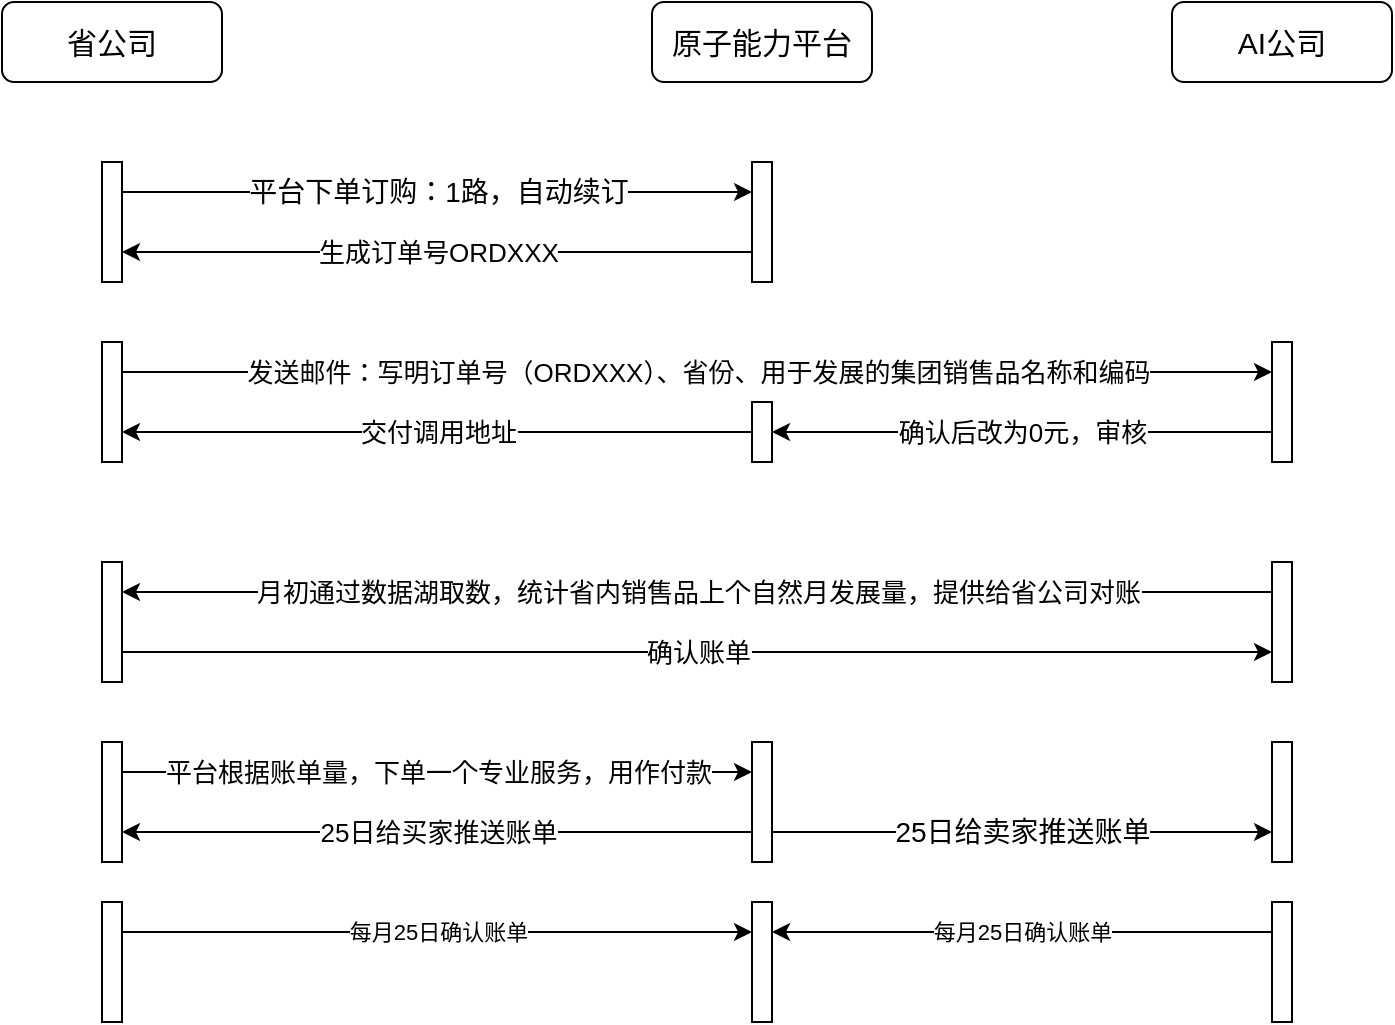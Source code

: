 <mxfile version="21.6.9" type="github">
  <diagram name="第 1 页" id="NjZ1Nnrco1dMX0lIa8fq">
    <mxGraphModel dx="1426" dy="747" grid="1" gridSize="10" guides="1" tooltips="1" connect="1" arrows="1" fold="1" page="1" pageScale="1" pageWidth="827" pageHeight="1169" math="0" shadow="0">
      <root>
        <mxCell id="0" />
        <mxCell id="1" parent="0" />
        <mxCell id="DkVgxtGOpOE0h1ba1FcP-5" value="&lt;font style=&quot;font-size: 15px;&quot;&gt;省公司&lt;/font&gt;" style="rounded=1;whiteSpace=wrap;html=1;" parent="1" vertex="1">
          <mxGeometry x="45" y="200" width="110" height="40" as="geometry" />
        </mxCell>
        <mxCell id="DkVgxtGOpOE0h1ba1FcP-6" value="" style="rounded=0;whiteSpace=wrap;html=1;" parent="1" vertex="1">
          <mxGeometry x="95" y="280" width="10" height="60" as="geometry" />
        </mxCell>
        <mxCell id="ecDHfvzeCHSvw2c0CFLB-1" value="&lt;font style=&quot;font-size: 15px;&quot;&gt;原子能力平台&lt;/font&gt;" style="rounded=1;whiteSpace=wrap;html=1;" parent="1" vertex="1">
          <mxGeometry x="370" y="200" width="110" height="40" as="geometry" />
        </mxCell>
        <mxCell id="ecDHfvzeCHSvw2c0CFLB-2" value="" style="rounded=0;whiteSpace=wrap;html=1;" parent="1" vertex="1">
          <mxGeometry x="420" y="280" width="10" height="60" as="geometry" />
        </mxCell>
        <mxCell id="ecDHfvzeCHSvw2c0CFLB-3" value="" style="endArrow=classic;html=1;rounded=0;exitX=1;exitY=0.25;exitDx=0;exitDy=0;entryX=0;entryY=0.25;entryDx=0;entryDy=0;" parent="1" source="DkVgxtGOpOE0h1ba1FcP-6" target="ecDHfvzeCHSvw2c0CFLB-2" edge="1">
          <mxGeometry relative="1" as="geometry">
            <mxPoint x="105" y="300" as="sourcePoint" />
            <mxPoint x="260" y="300" as="targetPoint" />
          </mxGeometry>
        </mxCell>
        <mxCell id="ecDHfvzeCHSvw2c0CFLB-4" value="&lt;font style=&quot;font-size: 14px;&quot;&gt;平台下单订购：1路，自动续订&lt;/font&gt;" style="edgeLabel;resizable=0;html=1;align=center;verticalAlign=middle;" parent="ecDHfvzeCHSvw2c0CFLB-3" connectable="0" vertex="1">
          <mxGeometry relative="1" as="geometry" />
        </mxCell>
        <mxCell id="ecDHfvzeCHSvw2c0CFLB-6" value="" style="endArrow=classic;html=1;rounded=0;exitX=0;exitY=0.75;exitDx=0;exitDy=0;entryX=1;entryY=0.75;entryDx=0;entryDy=0;" parent="1" source="ecDHfvzeCHSvw2c0CFLB-2" target="DkVgxtGOpOE0h1ba1FcP-6" edge="1">
          <mxGeometry relative="1" as="geometry">
            <mxPoint x="360" y="380" as="sourcePoint" />
            <mxPoint x="460" y="380" as="targetPoint" />
          </mxGeometry>
        </mxCell>
        <mxCell id="ecDHfvzeCHSvw2c0CFLB-7" value="&lt;font style=&quot;font-size: 13px;&quot;&gt;生成订单号ORDXXX&lt;/font&gt;" style="edgeLabel;resizable=0;html=1;align=center;verticalAlign=middle;" parent="ecDHfvzeCHSvw2c0CFLB-6" connectable="0" vertex="1">
          <mxGeometry relative="1" as="geometry" />
        </mxCell>
        <mxCell id="ecDHfvzeCHSvw2c0CFLB-10" value="" style="rounded=0;whiteSpace=wrap;html=1;" parent="1" vertex="1">
          <mxGeometry x="95" y="370" width="10" height="60" as="geometry" />
        </mxCell>
        <mxCell id="ecDHfvzeCHSvw2c0CFLB-11" value="&lt;span style=&quot;font-size: 15px;&quot;&gt;AI公司&lt;/span&gt;" style="rounded=1;whiteSpace=wrap;html=1;" parent="1" vertex="1">
          <mxGeometry x="630" y="200" width="110" height="40" as="geometry" />
        </mxCell>
        <mxCell id="ecDHfvzeCHSvw2c0CFLB-14" value="" style="rounded=0;whiteSpace=wrap;html=1;" parent="1" vertex="1">
          <mxGeometry x="680" y="370" width="10" height="60" as="geometry" />
        </mxCell>
        <mxCell id="ecDHfvzeCHSvw2c0CFLB-15" value="" style="endArrow=classic;html=1;rounded=0;exitX=1;exitY=0.25;exitDx=0;exitDy=0;entryX=0;entryY=0.25;entryDx=0;entryDy=0;" parent="1" source="ecDHfvzeCHSvw2c0CFLB-10" target="ecDHfvzeCHSvw2c0CFLB-14" edge="1">
          <mxGeometry relative="1" as="geometry">
            <mxPoint x="110" y="400" as="sourcePoint" />
            <mxPoint x="210" y="400" as="targetPoint" />
          </mxGeometry>
        </mxCell>
        <mxCell id="ecDHfvzeCHSvw2c0CFLB-16" value="&lt;font style=&quot;font-size: 13px;&quot;&gt;发送邮件：写明订单号（ORDXXX）、省份、用于发展的集团销售品名称和编码&lt;/font&gt;" style="edgeLabel;resizable=0;html=1;align=center;verticalAlign=middle;" parent="ecDHfvzeCHSvw2c0CFLB-15" connectable="0" vertex="1">
          <mxGeometry relative="1" as="geometry" />
        </mxCell>
        <mxCell id="ecDHfvzeCHSvw2c0CFLB-17" value="" style="endArrow=classic;html=1;rounded=0;exitX=0;exitY=0.75;exitDx=0;exitDy=0;entryX=1;entryY=0.5;entryDx=0;entryDy=0;" parent="1" source="ecDHfvzeCHSvw2c0CFLB-14" target="ecDHfvzeCHSvw2c0CFLB-19" edge="1">
          <mxGeometry relative="1" as="geometry">
            <mxPoint x="360" y="380" as="sourcePoint" />
            <mxPoint x="480" y="420" as="targetPoint" />
          </mxGeometry>
        </mxCell>
        <mxCell id="ecDHfvzeCHSvw2c0CFLB-18" value="&lt;font style=&quot;font-size: 13px;&quot;&gt;确认后改为0元，审核&lt;/font&gt;" style="edgeLabel;resizable=0;html=1;align=center;verticalAlign=middle;" parent="ecDHfvzeCHSvw2c0CFLB-17" connectable="0" vertex="1">
          <mxGeometry relative="1" as="geometry" />
        </mxCell>
        <mxCell id="ecDHfvzeCHSvw2c0CFLB-19" value="" style="rounded=0;whiteSpace=wrap;html=1;" parent="1" vertex="1">
          <mxGeometry x="420" y="400" width="10" height="30" as="geometry" />
        </mxCell>
        <mxCell id="ecDHfvzeCHSvw2c0CFLB-20" value="" style="endArrow=classic;html=1;rounded=0;exitX=0;exitY=0.5;exitDx=0;exitDy=0;entryX=1;entryY=0.75;entryDx=0;entryDy=0;" parent="1" source="ecDHfvzeCHSvw2c0CFLB-19" target="ecDHfvzeCHSvw2c0CFLB-10" edge="1">
          <mxGeometry relative="1" as="geometry">
            <mxPoint x="360" y="380" as="sourcePoint" />
            <mxPoint x="460" y="380" as="targetPoint" />
          </mxGeometry>
        </mxCell>
        <mxCell id="ecDHfvzeCHSvw2c0CFLB-21" value="&lt;font style=&quot;font-size: 13px;&quot;&gt;交付调用地址&lt;/font&gt;" style="edgeLabel;resizable=0;html=1;align=center;verticalAlign=middle;" parent="ecDHfvzeCHSvw2c0CFLB-20" connectable="0" vertex="1">
          <mxGeometry relative="1" as="geometry" />
        </mxCell>
        <mxCell id="ecDHfvzeCHSvw2c0CFLB-23" value="" style="rounded=0;whiteSpace=wrap;html=1;" parent="1" vertex="1">
          <mxGeometry x="680" y="480" width="10" height="60" as="geometry" />
        </mxCell>
        <mxCell id="ecDHfvzeCHSvw2c0CFLB-24" value="" style="rounded=0;whiteSpace=wrap;html=1;" parent="1" vertex="1">
          <mxGeometry x="95" y="480" width="10" height="60" as="geometry" />
        </mxCell>
        <mxCell id="ecDHfvzeCHSvw2c0CFLB-25" value="" style="endArrow=classic;html=1;rounded=0;exitX=0;exitY=0.25;exitDx=0;exitDy=0;entryX=1;entryY=0.25;entryDx=0;entryDy=0;" parent="1" source="ecDHfvzeCHSvw2c0CFLB-23" target="ecDHfvzeCHSvw2c0CFLB-24" edge="1">
          <mxGeometry relative="1" as="geometry">
            <mxPoint x="370" y="500" as="sourcePoint" />
            <mxPoint x="470" y="500" as="targetPoint" />
          </mxGeometry>
        </mxCell>
        <mxCell id="ecDHfvzeCHSvw2c0CFLB-26" value="&lt;font style=&quot;font-size: 13px;&quot;&gt;月初通过数据湖取数，统计省内销售品上个自然月发展量，提供给省公司对账&lt;/font&gt;" style="edgeLabel;resizable=0;html=1;align=center;verticalAlign=middle;" parent="ecDHfvzeCHSvw2c0CFLB-25" connectable="0" vertex="1">
          <mxGeometry relative="1" as="geometry" />
        </mxCell>
        <mxCell id="ecDHfvzeCHSvw2c0CFLB-28" value="" style="endArrow=classic;html=1;rounded=0;exitX=1;exitY=0.75;exitDx=0;exitDy=0;entryX=0;entryY=0.75;entryDx=0;entryDy=0;" parent="1" source="ecDHfvzeCHSvw2c0CFLB-24" target="ecDHfvzeCHSvw2c0CFLB-23" edge="1">
          <mxGeometry relative="1" as="geometry">
            <mxPoint x="130" y="530" as="sourcePoint" />
            <mxPoint x="230" y="530" as="targetPoint" />
          </mxGeometry>
        </mxCell>
        <mxCell id="ecDHfvzeCHSvw2c0CFLB-29" value="&lt;font style=&quot;font-size: 13px;&quot;&gt;确认账单&lt;/font&gt;" style="edgeLabel;resizable=0;html=1;align=center;verticalAlign=middle;" parent="ecDHfvzeCHSvw2c0CFLB-28" connectable="0" vertex="1">
          <mxGeometry relative="1" as="geometry" />
        </mxCell>
        <mxCell id="9qY5H7FV885S_f7MjgAh-1" value="" style="rounded=0;whiteSpace=wrap;html=1;" vertex="1" parent="1">
          <mxGeometry x="95" y="570" width="10" height="60" as="geometry" />
        </mxCell>
        <mxCell id="9qY5H7FV885S_f7MjgAh-2" value="" style="rounded=0;whiteSpace=wrap;html=1;" vertex="1" parent="1">
          <mxGeometry x="420" y="570" width="10" height="60" as="geometry" />
        </mxCell>
        <mxCell id="9qY5H7FV885S_f7MjgAh-3" value="" style="endArrow=classic;html=1;rounded=0;exitX=1;exitY=0.25;exitDx=0;exitDy=0;entryX=0;entryY=0.25;entryDx=0;entryDy=0;" edge="1" parent="1" source="9qY5H7FV885S_f7MjgAh-1" target="9qY5H7FV885S_f7MjgAh-2">
          <mxGeometry relative="1" as="geometry">
            <mxPoint x="140" y="585.02" as="sourcePoint" />
            <mxPoint x="250" y="585" as="targetPoint" />
          </mxGeometry>
        </mxCell>
        <mxCell id="9qY5H7FV885S_f7MjgAh-4" value="&lt;font style=&quot;font-size: 13px;&quot;&gt;平台根据账单量，下单一个专业服务，用作付款&lt;/font&gt;" style="edgeLabel;resizable=0;html=1;align=center;verticalAlign=middle;" connectable="0" vertex="1" parent="9qY5H7FV885S_f7MjgAh-3">
          <mxGeometry relative="1" as="geometry" />
        </mxCell>
        <mxCell id="9qY5H7FV885S_f7MjgAh-9" value="" style="rounded=0;whiteSpace=wrap;html=1;" vertex="1" parent="1">
          <mxGeometry x="680" y="570" width="10" height="60" as="geometry" />
        </mxCell>
        <mxCell id="9qY5H7FV885S_f7MjgAh-11" value="" style="endArrow=classic;html=1;rounded=0;exitX=1;exitY=0.75;exitDx=0;exitDy=0;entryX=0;entryY=0.75;entryDx=0;entryDy=0;" edge="1" parent="1" source="9qY5H7FV885S_f7MjgAh-2" target="9qY5H7FV885S_f7MjgAh-9">
          <mxGeometry relative="1" as="geometry">
            <mxPoint x="460" y="600" as="sourcePoint" />
            <mxPoint x="560" y="600" as="targetPoint" />
          </mxGeometry>
        </mxCell>
        <mxCell id="9qY5H7FV885S_f7MjgAh-12" value="&lt;font style=&quot;font-size: 14px;&quot;&gt;25日给卖家推送账单&lt;/font&gt;" style="edgeLabel;resizable=0;html=1;align=center;verticalAlign=middle;" connectable="0" vertex="1" parent="9qY5H7FV885S_f7MjgAh-11">
          <mxGeometry relative="1" as="geometry" />
        </mxCell>
        <mxCell id="9qY5H7FV885S_f7MjgAh-13" value="" style="endArrow=classic;html=1;rounded=0;exitX=0;exitY=0.75;exitDx=0;exitDy=0;entryX=1;entryY=0.75;entryDx=0;entryDy=0;" edge="1" parent="1" source="9qY5H7FV885S_f7MjgAh-2" target="9qY5H7FV885S_f7MjgAh-1">
          <mxGeometry relative="1" as="geometry">
            <mxPoint x="210" y="680" as="sourcePoint" />
            <mxPoint x="310" y="680" as="targetPoint" />
          </mxGeometry>
        </mxCell>
        <mxCell id="9qY5H7FV885S_f7MjgAh-14" value="&lt;font style=&quot;font-size: 13px;&quot;&gt;25日给买家推送账单&lt;/font&gt;" style="edgeLabel;resizable=0;html=1;align=center;verticalAlign=middle;" connectable="0" vertex="1" parent="9qY5H7FV885S_f7MjgAh-13">
          <mxGeometry relative="1" as="geometry" />
        </mxCell>
        <mxCell id="9qY5H7FV885S_f7MjgAh-15" value="" style="rounded=0;whiteSpace=wrap;html=1;" vertex="1" parent="1">
          <mxGeometry x="95" y="650" width="10" height="60" as="geometry" />
        </mxCell>
        <mxCell id="9qY5H7FV885S_f7MjgAh-16" value="" style="rounded=0;whiteSpace=wrap;html=1;" vertex="1" parent="1">
          <mxGeometry x="420" y="650" width="10" height="60" as="geometry" />
        </mxCell>
        <mxCell id="9qY5H7FV885S_f7MjgAh-18" value="" style="rounded=0;whiteSpace=wrap;html=1;" vertex="1" parent="1">
          <mxGeometry x="680" y="650" width="10" height="60" as="geometry" />
        </mxCell>
        <mxCell id="9qY5H7FV885S_f7MjgAh-19" value="" style="endArrow=classic;html=1;rounded=0;exitX=1;exitY=0.25;exitDx=0;exitDy=0;entryX=0;entryY=0.25;entryDx=0;entryDy=0;" edge="1" parent="1" source="9qY5H7FV885S_f7MjgAh-15" target="9qY5H7FV885S_f7MjgAh-16">
          <mxGeometry relative="1" as="geometry">
            <mxPoint x="140" y="670" as="sourcePoint" />
            <mxPoint x="240" y="670" as="targetPoint" />
          </mxGeometry>
        </mxCell>
        <mxCell id="9qY5H7FV885S_f7MjgAh-20" value="每月25日确认账单" style="edgeLabel;resizable=0;html=1;align=center;verticalAlign=middle;" connectable="0" vertex="1" parent="9qY5H7FV885S_f7MjgAh-19">
          <mxGeometry relative="1" as="geometry" />
        </mxCell>
        <mxCell id="9qY5H7FV885S_f7MjgAh-21" value="" style="endArrow=classic;html=1;rounded=0;exitX=0;exitY=0.25;exitDx=0;exitDy=0;entryX=1;entryY=0.25;entryDx=0;entryDy=0;" edge="1" parent="1" source="9qY5H7FV885S_f7MjgAh-18" target="9qY5H7FV885S_f7MjgAh-16">
          <mxGeometry relative="1" as="geometry">
            <mxPoint x="520" y="660" as="sourcePoint" />
            <mxPoint x="620" y="660" as="targetPoint" />
          </mxGeometry>
        </mxCell>
        <mxCell id="9qY5H7FV885S_f7MjgAh-22" value="每月25日确认账单" style="edgeLabel;resizable=0;html=1;align=center;verticalAlign=middle;" connectable="0" vertex="1" parent="9qY5H7FV885S_f7MjgAh-21">
          <mxGeometry relative="1" as="geometry" />
        </mxCell>
      </root>
    </mxGraphModel>
  </diagram>
</mxfile>
